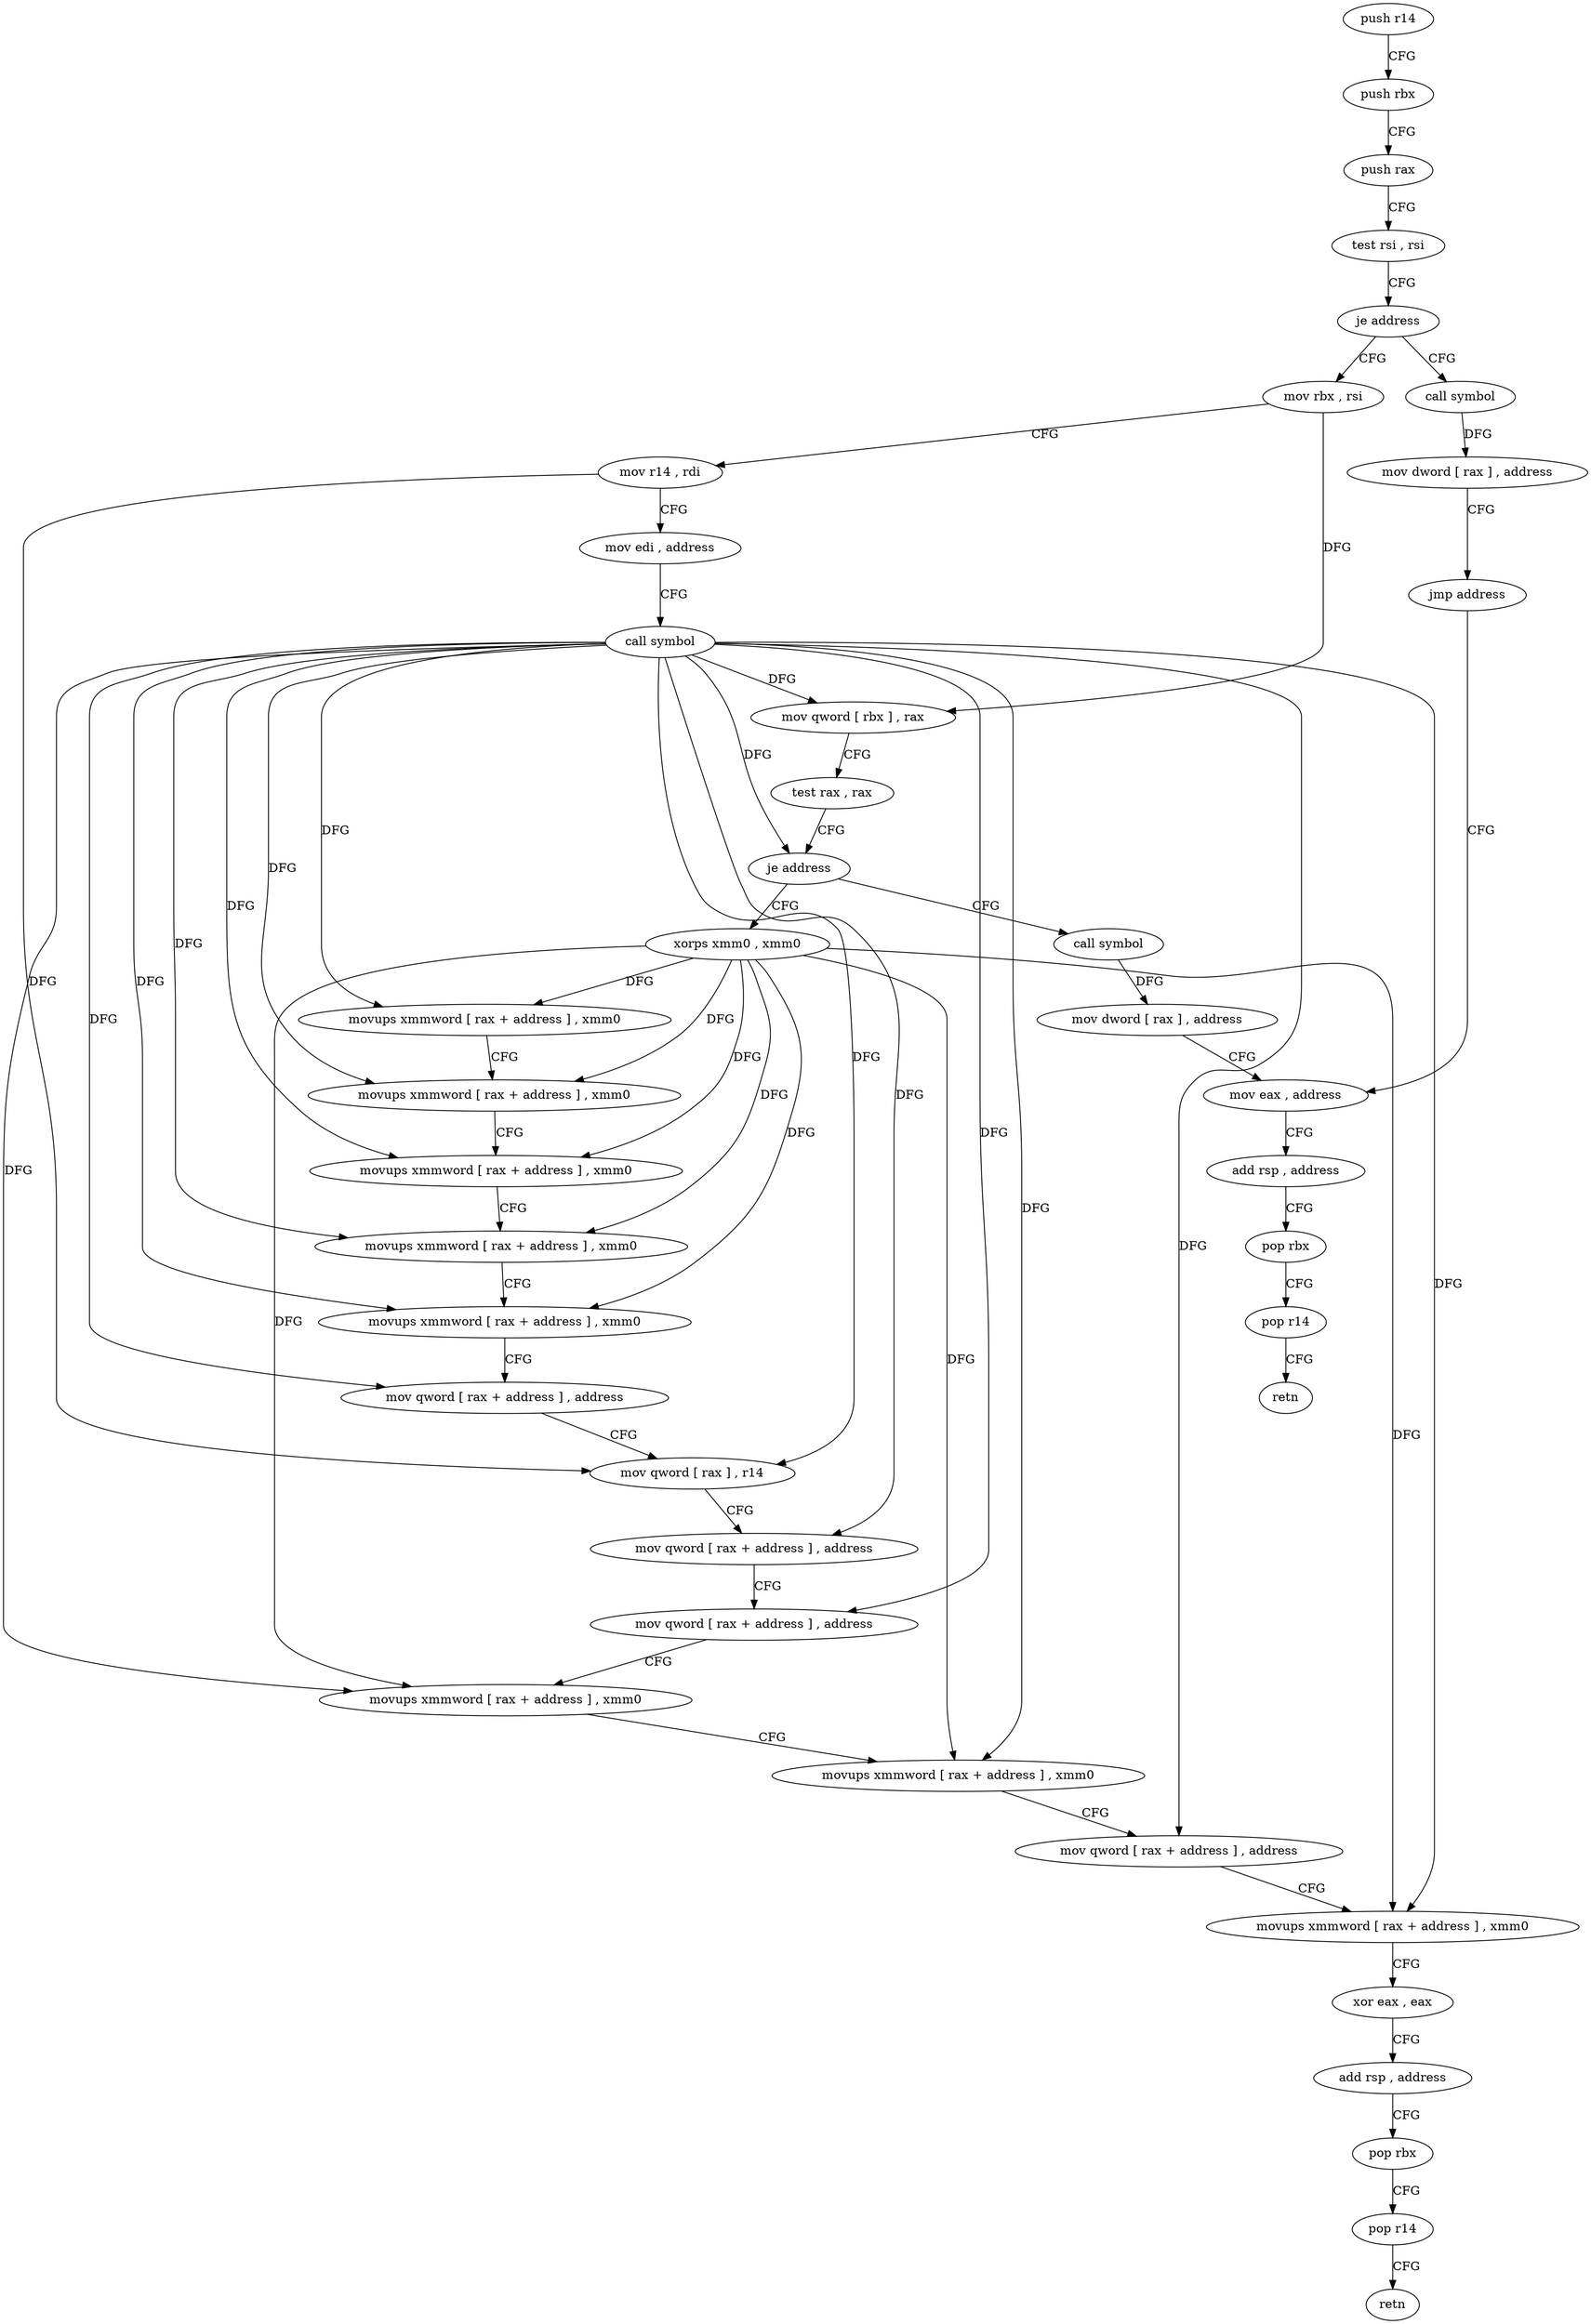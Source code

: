 digraph "func" {
"133424" [label = "push r14" ]
"133426" [label = "push rbx" ]
"133427" [label = "push rax" ]
"133428" [label = "test rsi , rsi" ]
"133431" [label = "je address" ]
"133543" [label = "call symbol" ]
"133433" [label = "mov rbx , rsi" ]
"133548" [label = "mov dword [ rax ] , address" ]
"133554" [label = "jmp address" ]
"133567" [label = "mov eax , address" ]
"133436" [label = "mov r14 , rdi" ]
"133439" [label = "mov edi , address" ]
"133444" [label = "call symbol" ]
"133449" [label = "mov qword [ rbx ] , rax" ]
"133452" [label = "test rax , rax" ]
"133455" [label = "je address" ]
"133556" [label = "call symbol" ]
"133457" [label = "xorps xmm0 , xmm0" ]
"133572" [label = "add rsp , address" ]
"133576" [label = "pop rbx" ]
"133577" [label = "pop r14" ]
"133579" [label = "retn" ]
"133561" [label = "mov dword [ rax ] , address" ]
"133460" [label = "movups xmmword [ rax + address ] , xmm0" ]
"133464" [label = "movups xmmword [ rax + address ] , xmm0" ]
"133468" [label = "movups xmmword [ rax + address ] , xmm0" ]
"133475" [label = "movups xmmword [ rax + address ] , xmm0" ]
"133479" [label = "movups xmmword [ rax + address ] , xmm0" ]
"133483" [label = "mov qword [ rax + address ] , address" ]
"133494" [label = "mov qword [ rax ] , r14" ]
"133497" [label = "mov qword [ rax + address ] , address" ]
"133505" [label = "mov qword [ rax + address ] , address" ]
"133513" [label = "movups xmmword [ rax + address ] , xmm0" ]
"133517" [label = "movups xmmword [ rax + address ] , xmm0" ]
"133521" [label = "mov qword [ rax + address ] , address" ]
"133529" [label = "movups xmmword [ rax + address ] , xmm0" ]
"133533" [label = "xor eax , eax" ]
"133535" [label = "add rsp , address" ]
"133539" [label = "pop rbx" ]
"133540" [label = "pop r14" ]
"133542" [label = "retn" ]
"133424" -> "133426" [ label = "CFG" ]
"133426" -> "133427" [ label = "CFG" ]
"133427" -> "133428" [ label = "CFG" ]
"133428" -> "133431" [ label = "CFG" ]
"133431" -> "133543" [ label = "CFG" ]
"133431" -> "133433" [ label = "CFG" ]
"133543" -> "133548" [ label = "DFG" ]
"133433" -> "133436" [ label = "CFG" ]
"133433" -> "133449" [ label = "DFG" ]
"133548" -> "133554" [ label = "CFG" ]
"133554" -> "133567" [ label = "CFG" ]
"133567" -> "133572" [ label = "CFG" ]
"133436" -> "133439" [ label = "CFG" ]
"133436" -> "133494" [ label = "DFG" ]
"133439" -> "133444" [ label = "CFG" ]
"133444" -> "133449" [ label = "DFG" ]
"133444" -> "133455" [ label = "DFG" ]
"133444" -> "133460" [ label = "DFG" ]
"133444" -> "133464" [ label = "DFG" ]
"133444" -> "133468" [ label = "DFG" ]
"133444" -> "133475" [ label = "DFG" ]
"133444" -> "133479" [ label = "DFG" ]
"133444" -> "133483" [ label = "DFG" ]
"133444" -> "133494" [ label = "DFG" ]
"133444" -> "133497" [ label = "DFG" ]
"133444" -> "133505" [ label = "DFG" ]
"133444" -> "133513" [ label = "DFG" ]
"133444" -> "133517" [ label = "DFG" ]
"133444" -> "133521" [ label = "DFG" ]
"133444" -> "133529" [ label = "DFG" ]
"133449" -> "133452" [ label = "CFG" ]
"133452" -> "133455" [ label = "CFG" ]
"133455" -> "133556" [ label = "CFG" ]
"133455" -> "133457" [ label = "CFG" ]
"133556" -> "133561" [ label = "DFG" ]
"133457" -> "133460" [ label = "DFG" ]
"133457" -> "133464" [ label = "DFG" ]
"133457" -> "133468" [ label = "DFG" ]
"133457" -> "133475" [ label = "DFG" ]
"133457" -> "133479" [ label = "DFG" ]
"133457" -> "133513" [ label = "DFG" ]
"133457" -> "133517" [ label = "DFG" ]
"133457" -> "133529" [ label = "DFG" ]
"133572" -> "133576" [ label = "CFG" ]
"133576" -> "133577" [ label = "CFG" ]
"133577" -> "133579" [ label = "CFG" ]
"133561" -> "133567" [ label = "CFG" ]
"133460" -> "133464" [ label = "CFG" ]
"133464" -> "133468" [ label = "CFG" ]
"133468" -> "133475" [ label = "CFG" ]
"133475" -> "133479" [ label = "CFG" ]
"133479" -> "133483" [ label = "CFG" ]
"133483" -> "133494" [ label = "CFG" ]
"133494" -> "133497" [ label = "CFG" ]
"133497" -> "133505" [ label = "CFG" ]
"133505" -> "133513" [ label = "CFG" ]
"133513" -> "133517" [ label = "CFG" ]
"133517" -> "133521" [ label = "CFG" ]
"133521" -> "133529" [ label = "CFG" ]
"133529" -> "133533" [ label = "CFG" ]
"133533" -> "133535" [ label = "CFG" ]
"133535" -> "133539" [ label = "CFG" ]
"133539" -> "133540" [ label = "CFG" ]
"133540" -> "133542" [ label = "CFG" ]
}
